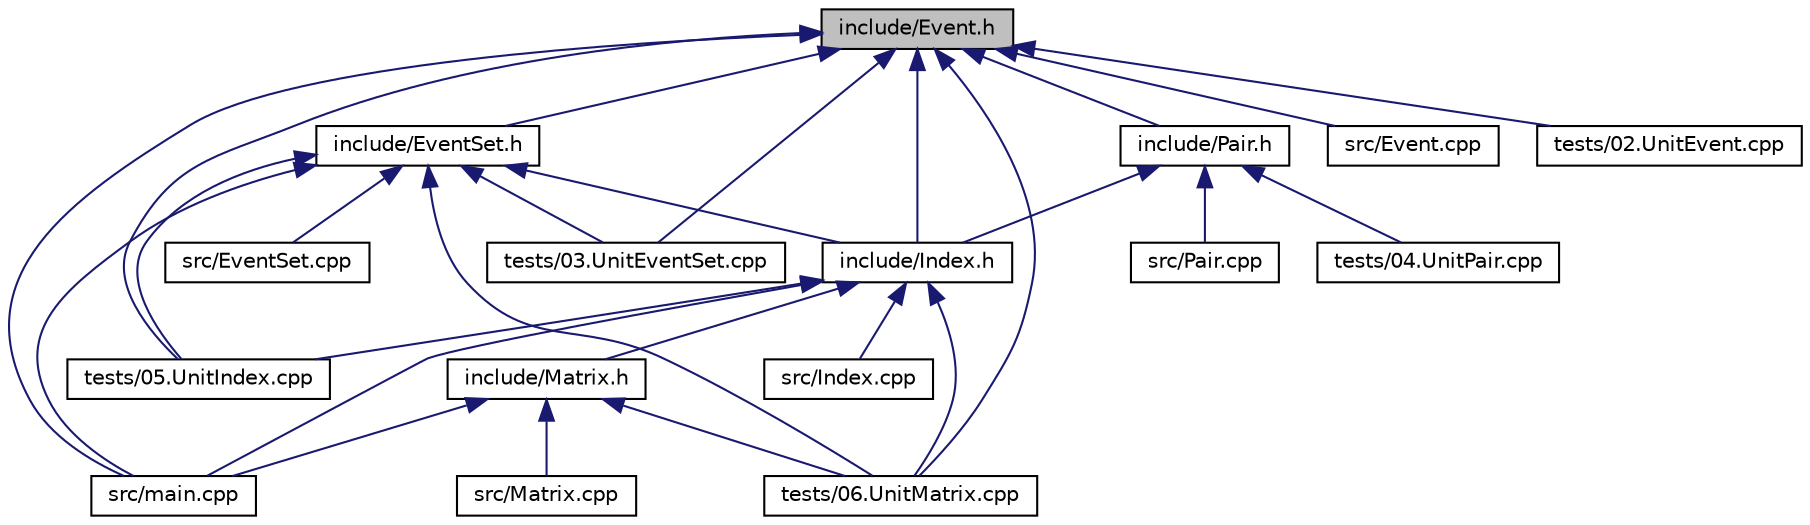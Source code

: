 digraph "include/Event.h"
{
 // LATEX_PDF_SIZE
  edge [fontname="Helvetica",fontsize="10",labelfontname="Helvetica",labelfontsize="10"];
  node [fontname="Helvetica",fontsize="10",shape=record];
  Node1 [label="include/Event.h",height=0.2,width=0.4,color="black", fillcolor="grey75", style="filled", fontcolor="black",tooltip=" "];
  Node1 -> Node2 [dir="back",color="midnightblue",fontsize="10",style="solid"];
  Node2 [label="include/EventSet.h",height=0.2,width=0.4,color="black", fillcolor="white", style="filled",URL="$EventSet_8h.html",tooltip=" "];
  Node2 -> Node3 [dir="back",color="midnightblue",fontsize="10",style="solid"];
  Node3 [label="include/Index.h",height=0.2,width=0.4,color="black", fillcolor="white", style="filled",URL="$Index_8h_source.html",tooltip=" "];
  Node3 -> Node4 [dir="back",color="midnightblue",fontsize="10",style="solid"];
  Node4 [label="include/Matrix.h",height=0.2,width=0.4,color="black", fillcolor="white", style="filled",URL="$Matrix_8h.html",tooltip=" "];
  Node4 -> Node5 [dir="back",color="midnightblue",fontsize="10",style="solid"];
  Node5 [label="src/main.cpp",height=0.2,width=0.4,color="black", fillcolor="white", style="filled",URL="$main_8cpp_source.html",tooltip=" "];
  Node4 -> Node6 [dir="back",color="midnightblue",fontsize="10",style="solid"];
  Node6 [label="src/Matrix.cpp",height=0.2,width=0.4,color="black", fillcolor="white", style="filled",URL="$Matrix_8cpp_source.html",tooltip=" "];
  Node4 -> Node7 [dir="back",color="midnightblue",fontsize="10",style="solid"];
  Node7 [label="tests/06.UnitMatrix.cpp",height=0.2,width=0.4,color="black", fillcolor="white", style="filled",URL="$06_8UnitMatrix_8cpp_source.html",tooltip=" "];
  Node3 -> Node8 [dir="back",color="midnightblue",fontsize="10",style="solid"];
  Node8 [label="src/Index.cpp",height=0.2,width=0.4,color="black", fillcolor="white", style="filled",URL="$Index_8cpp_source.html",tooltip=" "];
  Node3 -> Node5 [dir="back",color="midnightblue",fontsize="10",style="solid"];
  Node3 -> Node9 [dir="back",color="midnightblue",fontsize="10",style="solid"];
  Node9 [label="tests/05.UnitIndex.cpp",height=0.2,width=0.4,color="black", fillcolor="white", style="filled",URL="$05_8UnitIndex_8cpp_source.html",tooltip=" "];
  Node3 -> Node7 [dir="back",color="midnightblue",fontsize="10",style="solid"];
  Node2 -> Node10 [dir="back",color="midnightblue",fontsize="10",style="solid"];
  Node10 [label="src/EventSet.cpp",height=0.2,width=0.4,color="black", fillcolor="white", style="filled",URL="$EventSet_8cpp_source.html",tooltip=" "];
  Node2 -> Node5 [dir="back",color="midnightblue",fontsize="10",style="solid"];
  Node2 -> Node11 [dir="back",color="midnightblue",fontsize="10",style="solid"];
  Node11 [label="tests/03.UnitEventSet.cpp",height=0.2,width=0.4,color="black", fillcolor="white", style="filled",URL="$03_8UnitEventSet_8cpp_source.html",tooltip=" "];
  Node2 -> Node9 [dir="back",color="midnightblue",fontsize="10",style="solid"];
  Node2 -> Node7 [dir="back",color="midnightblue",fontsize="10",style="solid"];
  Node1 -> Node12 [dir="back",color="midnightblue",fontsize="10",style="solid"];
  Node12 [label="include/Pair.h",height=0.2,width=0.4,color="black", fillcolor="white", style="filled",URL="$Pair_8h_source.html",tooltip=" "];
  Node12 -> Node3 [dir="back",color="midnightblue",fontsize="10",style="solid"];
  Node12 -> Node13 [dir="back",color="midnightblue",fontsize="10",style="solid"];
  Node13 [label="src/Pair.cpp",height=0.2,width=0.4,color="black", fillcolor="white", style="filled",URL="$Pair_8cpp_source.html",tooltip=" "];
  Node12 -> Node14 [dir="back",color="midnightblue",fontsize="10",style="solid"];
  Node14 [label="tests/04.UnitPair.cpp",height=0.2,width=0.4,color="black", fillcolor="white", style="filled",URL="$04_8UnitPair_8cpp_source.html",tooltip=" "];
  Node1 -> Node3 [dir="back",color="midnightblue",fontsize="10",style="solid"];
  Node1 -> Node15 [dir="back",color="midnightblue",fontsize="10",style="solid"];
  Node15 [label="src/Event.cpp",height=0.2,width=0.4,color="black", fillcolor="white", style="filled",URL="$Event_8cpp.html",tooltip=" "];
  Node1 -> Node5 [dir="back",color="midnightblue",fontsize="10",style="solid"];
  Node1 -> Node16 [dir="back",color="midnightblue",fontsize="10",style="solid"];
  Node16 [label="tests/02.UnitEvent.cpp",height=0.2,width=0.4,color="black", fillcolor="white", style="filled",URL="$02_8UnitEvent_8cpp_source.html",tooltip=" "];
  Node1 -> Node11 [dir="back",color="midnightblue",fontsize="10",style="solid"];
  Node1 -> Node9 [dir="back",color="midnightblue",fontsize="10",style="solid"];
  Node1 -> Node7 [dir="back",color="midnightblue",fontsize="10",style="solid"];
}
